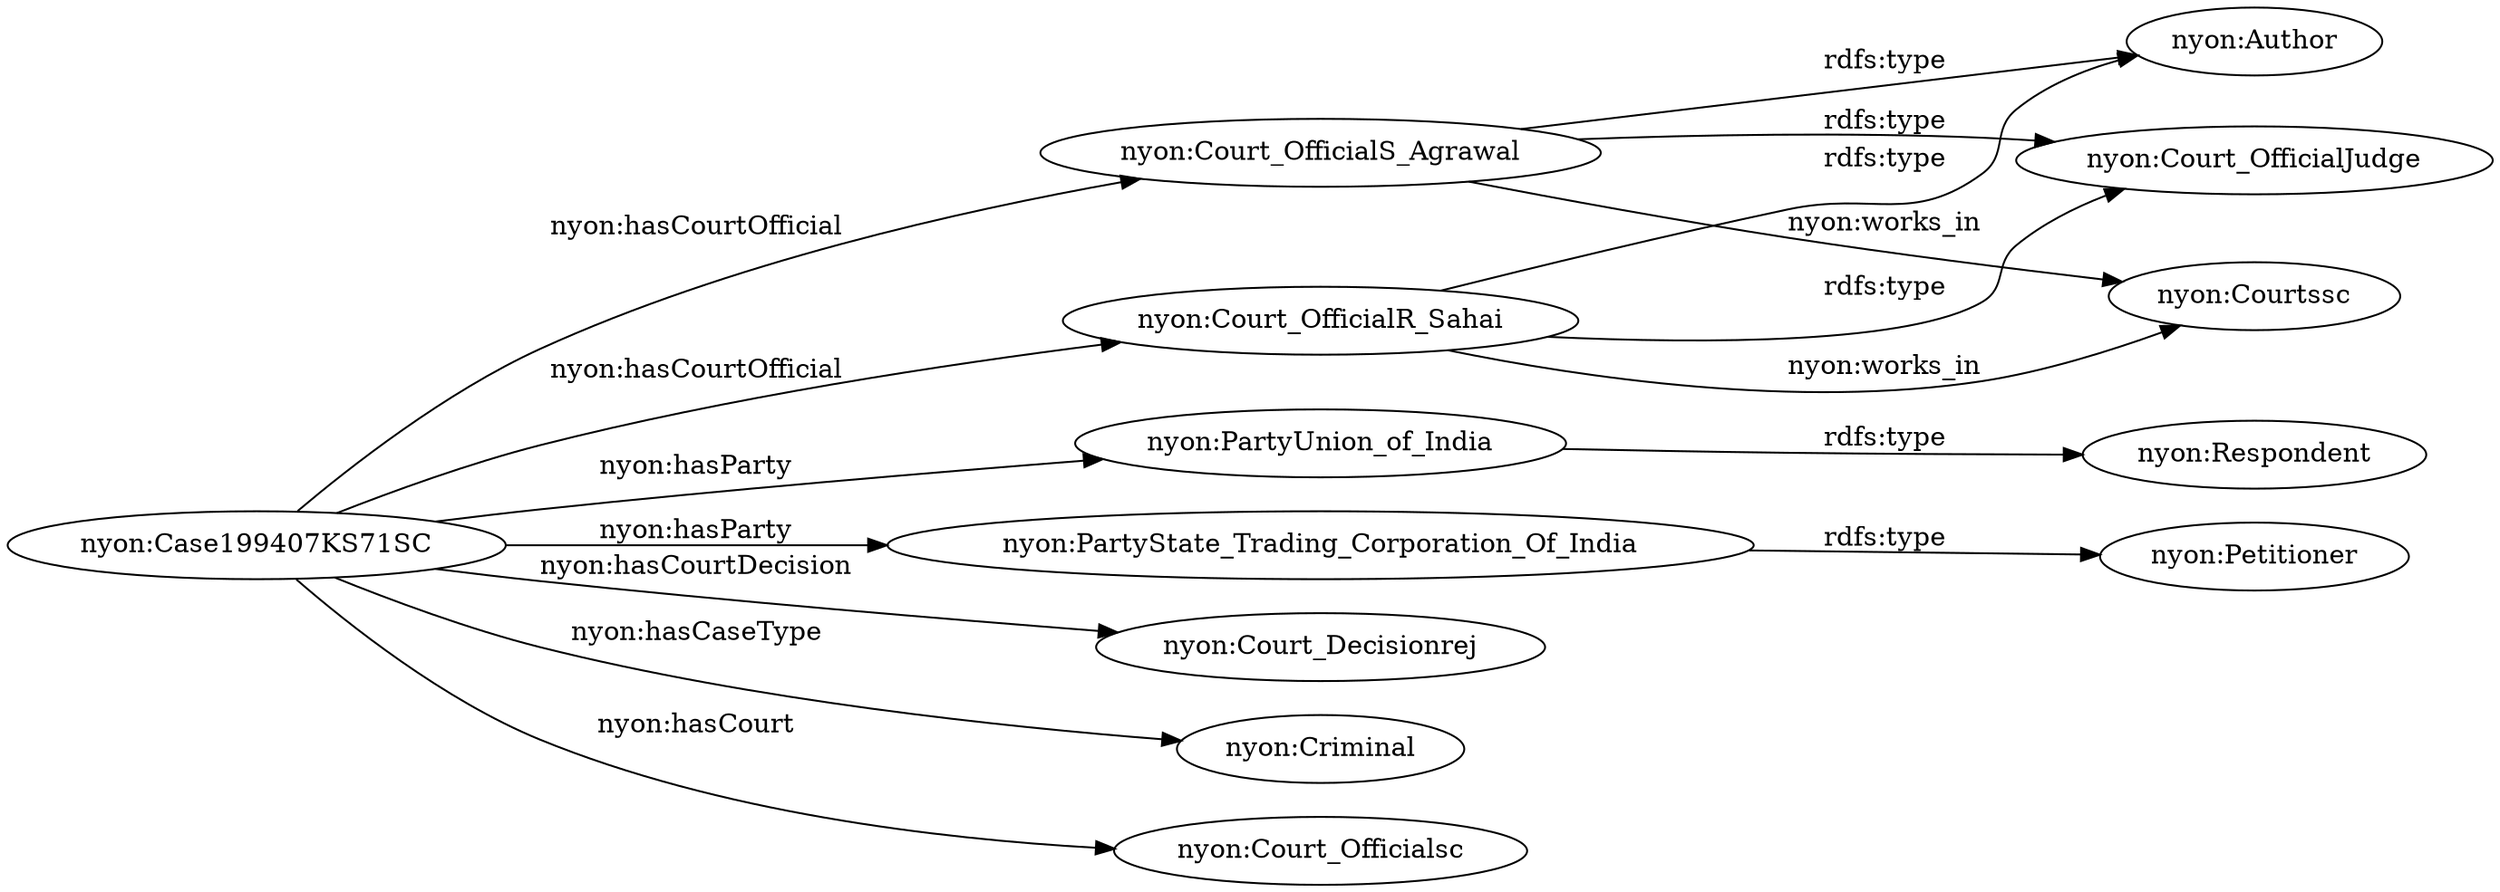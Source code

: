 digraph ar2dtool_diagram { 
rankdir=LR;
size="1501"
	"nyon:Court_OfficialR_Sahai" -> "nyon:Courtssc" [ label = "nyon:works_in" ];
	"nyon:Court_OfficialR_Sahai" -> "nyon:Author" [ label = "rdfs:type" ];
	"nyon:Court_OfficialR_Sahai" -> "nyon:Court_OfficialJudge" [ label = "rdfs:type" ];
	"nyon:Court_OfficialS_Agrawal" -> "nyon:Courtssc" [ label = "nyon:works_in" ];
	"nyon:Court_OfficialS_Agrawal" -> "nyon:Author" [ label = "rdfs:type" ];
	"nyon:Court_OfficialS_Agrawal" -> "nyon:Court_OfficialJudge" [ label = "rdfs:type" ];
	"nyon:Case199407KS71SC" -> "nyon:Court_OfficialS_Agrawal" [ label = "nyon:hasCourtOfficial" ];
	"nyon:Case199407KS71SC" -> "nyon:PartyUnion_of_India" [ label = "nyon:hasParty" ];
	"nyon:Case199407KS71SC" -> "nyon:PartyState_Trading_Corporation_Of_India" [ label = "nyon:hasParty" ];
	"nyon:Case199407KS71SC" -> "nyon:Court_OfficialR_Sahai" [ label = "nyon:hasCourtOfficial" ];
	"nyon:Case199407KS71SC" -> "nyon:Court_Decisionrej" [ label = "nyon:hasCourtDecision" ];
	"nyon:Case199407KS71SC" -> "nyon:Criminal" [ label = "nyon:hasCaseType" ];
	"nyon:Case199407KS71SC" -> "nyon:Court_Officialsc" [ label = "nyon:hasCourt" ];
	"nyon:PartyUnion_of_India" -> "nyon:Respondent" [ label = "rdfs:type" ];
	"nyon:PartyState_Trading_Corporation_Of_India" -> "nyon:Petitioner" [ label = "rdfs:type" ];

}
